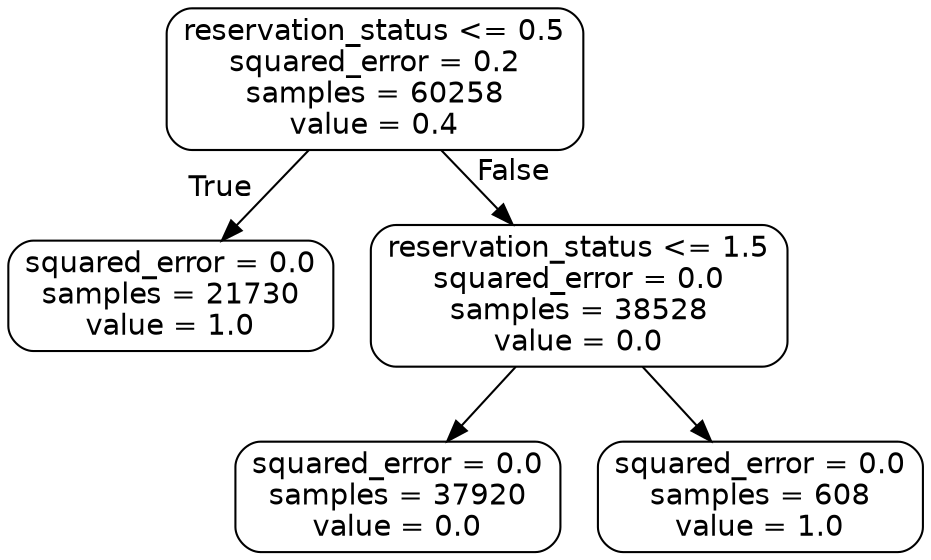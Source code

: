 digraph Tree {
node [shape=box, style="rounded", color="black", fontname="helvetica"] ;
edge [fontname="helvetica"] ;
0 [label="reservation_status <= 0.5\nsquared_error = 0.2\nsamples = 60258\nvalue = 0.4"] ;
1 [label="squared_error = 0.0\nsamples = 21730\nvalue = 1.0"] ;
0 -> 1 [labeldistance=2.5, labelangle=45, headlabel="True"] ;
2 [label="reservation_status <= 1.5\nsquared_error = 0.0\nsamples = 38528\nvalue = 0.0"] ;
0 -> 2 [labeldistance=2.5, labelangle=-45, headlabel="False"] ;
3 [label="squared_error = 0.0\nsamples = 37920\nvalue = 0.0"] ;
2 -> 3 ;
4 [label="squared_error = 0.0\nsamples = 608\nvalue = 1.0"] ;
2 -> 4 ;
}